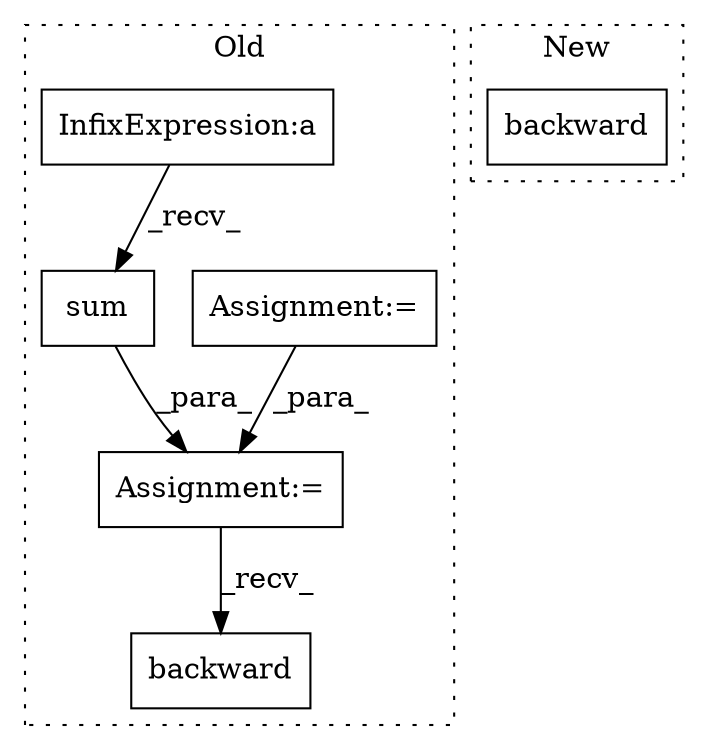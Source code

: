 digraph G {
subgraph cluster0 {
1 [label="backward" a="32" s="3231" l="10" shape="box"];
3 [label="Assignment:=" a="7" s="3040" l="2" shape="box"];
4 [label="Assignment:=" a="7" s="2216" l="11" shape="box"];
5 [label="InfixExpression:a" a="27" s="3051" l="3" shape="box"];
6 [label="sum" a="32" s="3062" l="5" shape="box"];
label = "Old";
style="dotted";
}
subgraph cluster1 {
2 [label="backward" a="32" s="3310" l="10" shape="box"];
label = "New";
style="dotted";
}
3 -> 1 [label="_recv_"];
4 -> 3 [label="_para_"];
5 -> 6 [label="_recv_"];
6 -> 3 [label="_para_"];
}